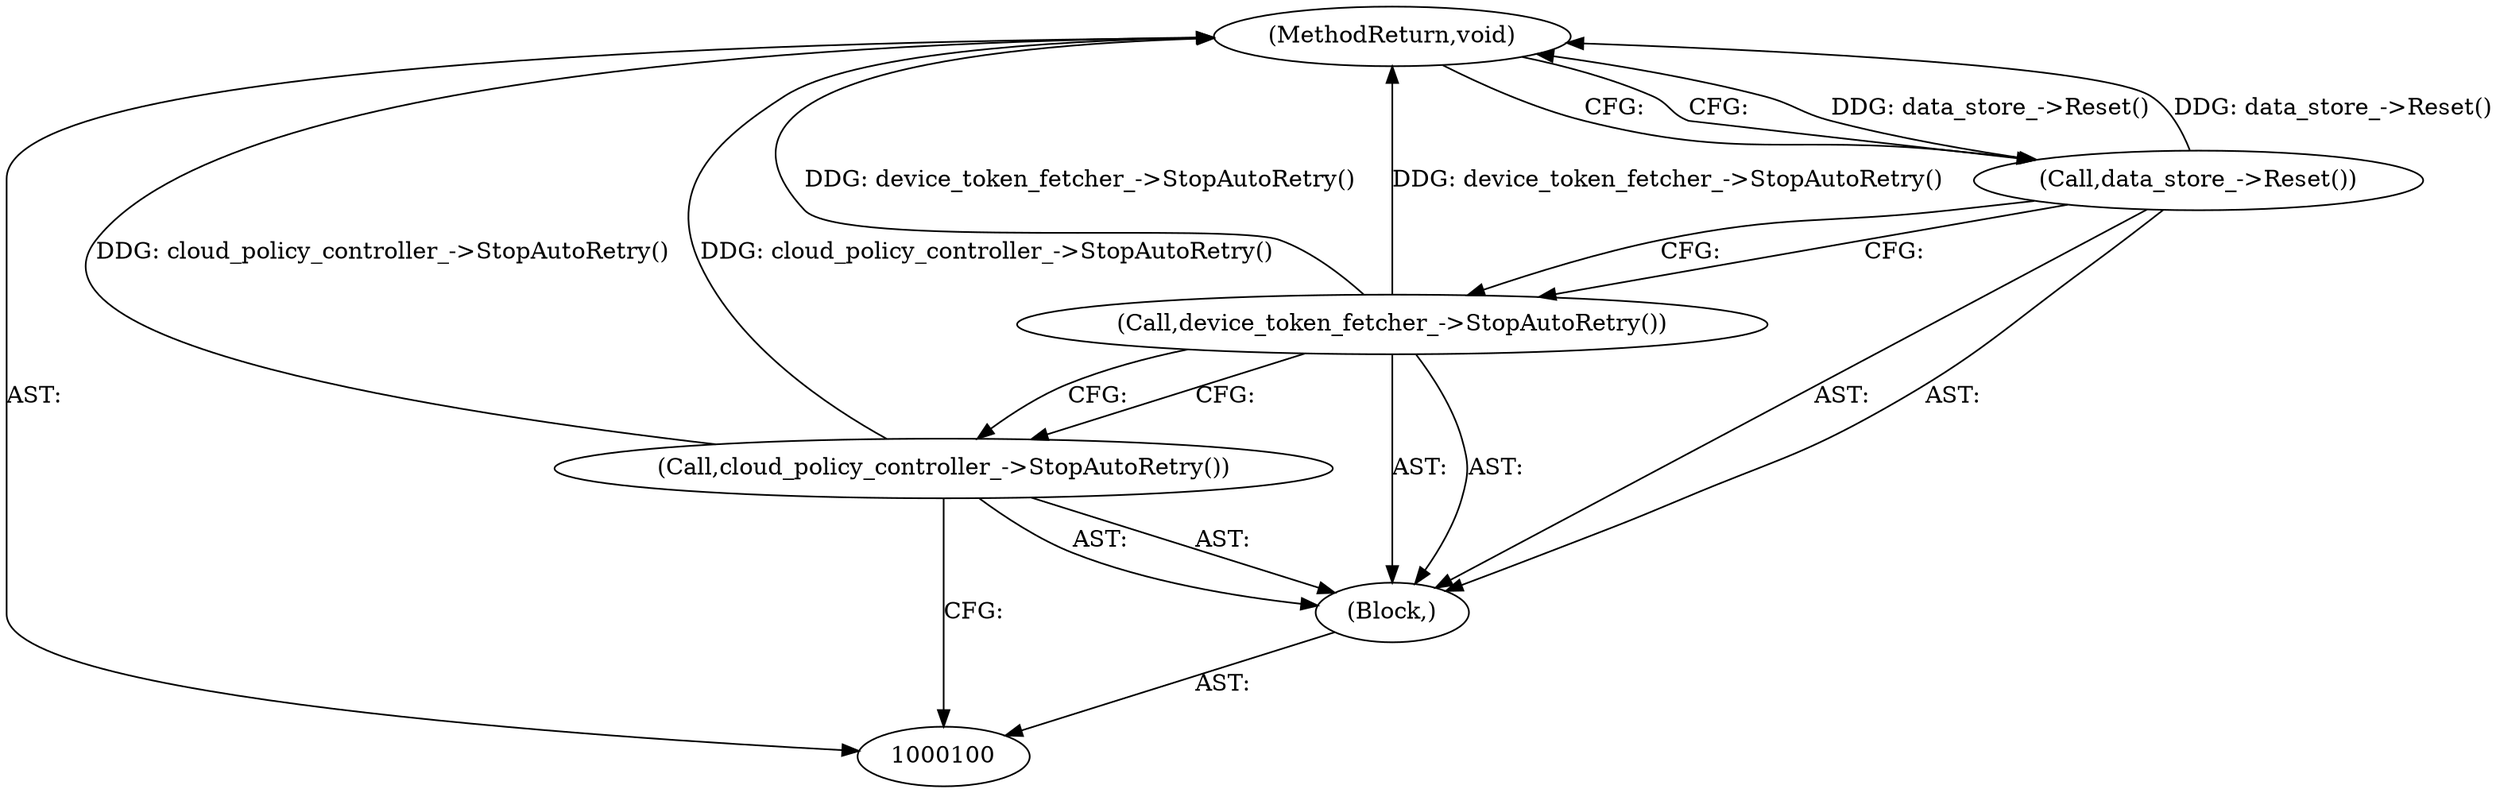 digraph "1_Chrome_244c78b3f737f2cacab2d212801b0524cbcc3a7b_6" {
"1000105" [label="(MethodReturn,void)"];
"1000101" [label="(Block,)"];
"1000102" [label="(Call,cloud_policy_controller_->StopAutoRetry())"];
"1000103" [label="(Call,device_token_fetcher_->StopAutoRetry())"];
"1000104" [label="(Call,data_store_->Reset())"];
"1000105" -> "1000100"  [label="AST: "];
"1000105" -> "1000104"  [label="CFG: "];
"1000104" -> "1000105"  [label="DDG: data_store_->Reset()"];
"1000103" -> "1000105"  [label="DDG: device_token_fetcher_->StopAutoRetry()"];
"1000102" -> "1000105"  [label="DDG: cloud_policy_controller_->StopAutoRetry()"];
"1000101" -> "1000100"  [label="AST: "];
"1000102" -> "1000101"  [label="AST: "];
"1000103" -> "1000101"  [label="AST: "];
"1000104" -> "1000101"  [label="AST: "];
"1000102" -> "1000101"  [label="AST: "];
"1000102" -> "1000100"  [label="CFG: "];
"1000103" -> "1000102"  [label="CFG: "];
"1000102" -> "1000105"  [label="DDG: cloud_policy_controller_->StopAutoRetry()"];
"1000103" -> "1000101"  [label="AST: "];
"1000103" -> "1000102"  [label="CFG: "];
"1000104" -> "1000103"  [label="CFG: "];
"1000103" -> "1000105"  [label="DDG: device_token_fetcher_->StopAutoRetry()"];
"1000104" -> "1000101"  [label="AST: "];
"1000104" -> "1000103"  [label="CFG: "];
"1000105" -> "1000104"  [label="CFG: "];
"1000104" -> "1000105"  [label="DDG: data_store_->Reset()"];
}
